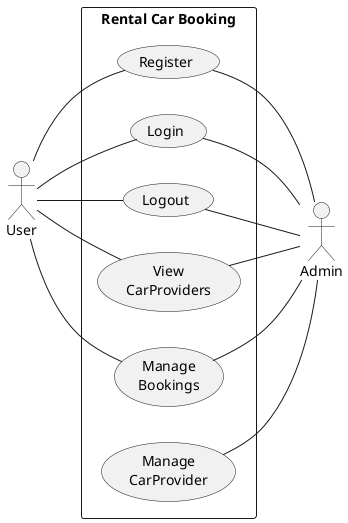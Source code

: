 @startuml Rental Car Booking Use Case Diagram
left to right direction
actor "User" as user
rectangle "Rental Car Booking" as rentalCarBooking {
    usecase "Register" as register
    usecase "Login" as login
    usecase "Logout" as logout
    usecase "View\nCarProviders" as viewCarProvider
    usecase "Manage\nBookings" as manageBookings
    usecase "Manage\nCarProvider" as manageCarProvider
}

user -- register
user -- login
user -- logout
user -- viewCarProvider
user -- manageBookings

actor "Admin" as admin
register -- admin
login -- admin
logout -- admin
viewCarProvider -- admin
manageBookings -- admin
manageCarProvider -- admin

@enduml
